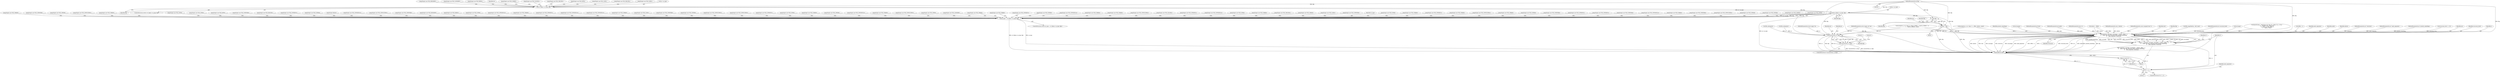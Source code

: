 digraph "0_file_447558595a3650db2886cd2f416ad0beba965801@pointer" {
"1000425" [label="(Call,cvt_flip(m->in_type, flip))"];
"1000238" [label="(Call,cvt_flip(m->in_type, flip))"];
"1000112" [label="(MethodParameterIn,int flip)"];
"1000423" [label="(Call,in_type = cvt_flip(m->in_type, flip))"];
"1002660" [label="(Call,!flip)"];
"1002658" [label="(Call,flip = !flip)"];
"1002696" [label="(Call,match(ms, ml.magic, ml.nmagic, s, nbytes, offset + o,\n\t\t    mode, text, flip, recursion_level, printed_something,\n\t\t    need_separator, returnval))"];
"1002694" [label="(Call,rv = match(ms, ml.magic, ml.nmagic, s, nbytes, offset + o,\n\t\t    mode, text, flip, recursion_level, printed_something,\n\t\t    need_separator, returnval))"];
"1002717" [label="(Call,rv != 1)"];
"1002724" [label="(Return,return rv;)"];
"1002748" [label="(Call,mconvert(ms, m, flip))"];
"1002747" [label="(Call,!mconvert(ms, m, flip))"];
"1002725" [label="(Identifier,rv)"];
"1000242" [label="(Identifier,flip)"];
"1002750" [label="(Identifier,m)"];
"1000784" [label="(JumpTarget,case FILE_OPAND:)"];
"1002755" [label="(Literal,1)"];
"1000258" [label="(JumpTarget,case FILE_BESHORT:)"];
"1002259" [label="(JumpTarget,case FILE_OPDIVIDE:)"];
"1000422" [label="(ControlStructure,switch (in_type = cvt_flip(m->in_type, flip)))"];
"1001916" [label="(JumpTarget,case FILE_OPXOR:)"];
"1002660" [label="(Call,!flip)"];
"1002027" [label="(JumpTarget,case FILE_OPMULTIPLY:)"];
"1000277" [label="(JumpTarget,case FILE_LESHORT:)"];
"1002655" [label="(Block,)"];
"1002756" [label="(MethodReturn,RET)"];
"1002706" [label="(Call,offset + o)"];
"1002718" [label="(Identifier,rv)"];
"1002714" [label="(Identifier,need_separator)"];
"1002709" [label="(Identifier,mode)"];
"1002724" [label="(Return,return rv;)"];
"1000304" [label="(JumpTarget,case FILE_BEID3:)"];
"1002705" [label="(Identifier,nbytes)"];
"1002719" [label="(Literal,1)"];
"1000116" [label="(MethodParameterIn,int *returnval)"];
"1000426" [label="(Call,m->in_type)"];
"1000454" [label="(JumpTarget,case FILE_OPAND:)"];
"1000115" [label="(MethodParameterIn,int *need_separator)"];
"1000463" [label="(JumpTarget,case FILE_OPOR:)"];
"1000114" [label="(MethodParameterIn,int *printed_something)"];
"1001012" [label="(JumpTarget,case FILE_OPOR:)"];
"1000145" [label="(Call,recursion_level >= 20)"];
"1000431" [label="(JumpTarget,case FILE_BYTE:)"];
"1001057" [label="(JumpTarget,case FILE_OPDIVIDE:)"];
"1002715" [label="(Identifier,returnval)"];
"1002665" [label="(Identifier,ms)"];
"1002697" [label="(Identifier,ms)"];
"1001091" [label="(JumpTarget,case FILE_BELONG:)"];
"1002746" [label="(ControlStructure,if (!mconvert(ms, m, flip)))"];
"1002722" [label="(Identifier,need_separator)"];
"1000649" [label="(JumpTarget,case FILE_OPMINUS:)"];
"1002716" [label="(ControlStructure,if (rv != 1))"];
"1001021" [label="(JumpTarget,case FILE_OPXOR:)"];
"1000215" [label="(Call,file_mdump(m))"];
"1002429" [label="(Call,file_mdump(m))"];
"1002293" [label="(JumpTarget,default:)"];
"1000414" [label="(Identifier,ms)"];
"1000251" [label="(JumpTarget,case FILE_SHORT:)"];
"1000340" [label="(JumpTarget,case FILE_LELONG:)"];
"1000712" [label="(JumpTarget,case FILE_OPMODULO:)"];
"1001300" [label="(JumpTarget,case FILE_OPMULTIPLY:)"];
"1001701" [label="(JumpTarget,case FILE_OPDIVIDE:)"];
"1000542" [label="(JumpTarget,case FILE_BESHORT:)"];
"1001092" [label="(JumpTarget,case FILE_BEID3:)"];
"1000375" [label="(JumpTarget,case FILE_MELONG:)"];
"1002696" [label="(Call,match(ms, ml.magic, ml.nmagic, s, nbytes, offset + o,\n\t\t    mode, text, flip, recursion_level, printed_something,\n\t\t    need_separator, returnval))"];
"1002747" [label="(Call,!mconvert(ms, m, flip))"];
"1000805" [label="(JumpTarget,case FILE_OPOR:)"];
"1002101" [label="(JumpTarget,case FILE_OPMODULO:)"];
"1000847" [label="(JumpTarget,case FILE_OPADD:)"];
"1001263" [label="(JumpTarget,case FILE_OPMINUS:)"];
"1000423" [label="(Call,in_type = cvt_flip(m->in_type, flip))"];
"1001066" [label="(JumpTarget,case FILE_OPMODULO:)"];
"1001374" [label="(JumpTarget,case FILE_OPMODULO:)"];
"1002659" [label="(Identifier,flip)"];
"1000244" [label="(JumpTarget,case FILE_BYTE:)"];
"1001953" [label="(JumpTarget,case FILE_OPADD:)"];
"1002712" [label="(Identifier,recursion_level)"];
"1002182" [label="(JumpTarget,case FILE_LONG:)"];
"1000910" [label="(JumpTarget,case FILE_OPDIVIDE:)"];
"1000607" [label="(JumpTarget,case FILE_OPXOR:)"];
"1000889" [label="(JumpTarget,case FILE_OPMULTIPLY:)"];
"1000670" [label="(JumpTarget,case FILE_OPMULTIPLY:)"];
"1000425" [label="(Call,cvt_flip(m->in_type, flip))"];
"1000296" [label="(JumpTarget,case FILE_LONG:)"];
"1002704" [label="(Identifier,s)"];
"1002713" [label="(Identifier,printed_something)"];
"1000490" [label="(JumpTarget,case FILE_OPMINUS:)"];
"1000586" [label="(JumpTarget,case FILE_OPOR:)"];
"1001003" [label="(JumpTarget,case FILE_OPAND:)"];
"1002701" [label="(Call,ml.nmagic)"];
"1001189" [label="(JumpTarget,case FILE_OPXOR:)"];
"1000517" [label="(JumpTarget,case FILE_OPMODULO:)"];
"1001115" [label="(JumpTarget,case FILE_OPAND:)"];
"1001664" [label="(JumpTarget,case FILE_OPMULTIPLY:)"];
"1000303" [label="(JumpTarget,case FILE_BELONG:)"];
"1001152" [label="(JumpTarget,case FILE_OPOR:)"];
"1000104" [label="(MethodParameterIn,struct magic_set *ms)"];
"1000761" [label="(JumpTarget,case FILE_LESHORT:)"];
"1000111" [label="(MethodParameterIn,int text)"];
"1000110" [label="(MethodParameterIn,int mode)"];
"1002753" [label="(Literal,0)"];
"1001590" [label="(JumpTarget,case FILE_OPADD:)"];
"1000108" [label="(MethodParameterIn,size_t o)"];
"1002638" [label="(Call,nbytes < offset)"];
"1001226" [label="(JumpTarget,case FILE_OPADD:)"];
"1002241" [label="(JumpTarget,case FILE_OPMINUS:)"];
"1002435" [label="(Block,)"];
"1000826" [label="(JumpTarget,case FILE_OPXOR:)"];
"1000107" [label="(MethodParameterIn,size_t nbytes)"];
"1000931" [label="(JumpTarget,case FILE_OPMODULO:)"];
"1002205" [label="(JumpTarget,case FILE_OPAND:)"];
"1000106" [label="(MethodParameterIn,struct magic *m)"];
"1001479" [label="(JumpTarget,case FILE_OPAND:)"];
"1001048" [label="(JumpTarget,case FILE_OPMULTIPLY:)"];
"1001455" [label="(JumpTarget,case FILE_LELONG:)"];
"1002694" [label="(Call,rv = match(ms, ml.magic, ml.nmagic, s, nbytes, offset + o,\n\t\t    mode, text, flip, recursion_level, printed_something,\n\t\t    need_separator, returnval))"];
"1000105" [label="(MethodParameterIn,const unsigned char *s)"];
"1000158" [label="(Call,mcopy(ms, p, m->type, m->flag & INDIR, s, (uint32_t)(offset + o),\n\t    (uint32_t)nbytes, count))"];
"1002748" [label="(Call,mconvert(ms, m, flip))"];
"1001627" [label="(JumpTarget,case FILE_OPMINUS:)"];
"1001738" [label="(JumpTarget,case FILE_OPMODULO:)"];
"1001516" [label="(JumpTarget,case FILE_OPOR:)"];
"1000481" [label="(JumpTarget,case FILE_OPADD:)"];
"1001819" [label="(JumpTarget,case FILE_MELONG:)"];
"1001842" [label="(JumpTarget,case FILE_OPAND:)"];
"1002751" [label="(Identifier,flip)"];
"1001456" [label="(JumpTarget,case FILE_LEID3:)"];
"1000691" [label="(JumpTarget,case FILE_OPDIVIDE:)"];
"1002695" [label="(Identifier,rv)"];
"1002661" [label="(Identifier,flip)"];
"1000424" [label="(Identifier,in_type)"];
"1002214" [label="(JumpTarget,case FILE_OPOR:)"];
"1002710" [label="(Identifier,text)"];
"1002711" [label="(Identifier,flip)"];
"1000628" [label="(JumpTarget,case FILE_OPADD:)"];
"1000868" [label="(JumpTarget,case FILE_OPMINUS:)"];
"1000565" [label="(JumpTarget,case FILE_OPAND:)"];
"1002658" [label="(Call,flip = !flip)"];
"1000499" [label="(JumpTarget,case FILE_OPMULTIPLY:)"];
"1002664" [label="(Call,file_magicfind(ms, sbuf, &ml))"];
"1002232" [label="(JumpTarget,case FILE_OPADD:)"];
"1000113" [label="(MethodParameterIn,int recursion_level)"];
"1002749" [label="(Identifier,ms)"];
"1002698" [label="(Call,ml.magic)"];
"1000237" [label="(ControlStructure,switch (cvt_flip(m->in_type, flip)))"];
"1002390" [label="(Call,mcopy(ms, p, m->type, 0, s, offset, nbytes, count))"];
"1000472" [label="(JumpTarget,case FILE_OPXOR:)"];
"1000508" [label="(JumpTarget,case FILE_OPDIVIDE:)"];
"1001039" [label="(JumpTarget,case FILE_OPMINUS:)"];
"1000112" [label="(MethodParameterIn,int flip)"];
"1000429" [label="(Identifier,flip)"];
"1001990" [label="(JumpTarget,case FILE_OPMINUS:)"];
"1002064" [label="(JumpTarget,case FILE_OPDIVIDE:)"];
"1002717" [label="(Call,rv != 1)"];
"1002268" [label="(JumpTarget,case FILE_OPMODULO:)"];
"1000238" [label="(Call,cvt_flip(m->in_type, flip))"];
"1001030" [label="(JumpTarget,case FILE_OPADD:)"];
"1001337" [label="(JumpTarget,case FILE_OPDIVIDE:)"];
"1002250" [label="(JumpTarget,case FILE_OPMULTIPLY:)"];
"1000339" [label="(JumpTarget,case FILE_LEID3:)"];
"1002223" [label="(JumpTarget,case FILE_OPXOR:)"];
"1001553" [label="(JumpTarget,case FILE_OPXOR:)"];
"1000980" [label="(JumpTarget,case FILE_SHORT:)"];
"1001879" [label="(JumpTarget,case FILE_OPOR:)"];
"1000193" [label="(Call,fprintf(stderr, \"mget(type=%d, flag=%x, offset=%u, o=%zu, \"\n\t\t    \"nbytes=%zu, count=%u)\n\", m->type, m->flag, offset, o,\n\t\t    nbytes, count))"];
"1000239" [label="(Call,m->in_type)"];
"1000425" -> "1000423"  [label="AST: "];
"1000425" -> "1000429"  [label="CFG: "];
"1000426" -> "1000425"  [label="AST: "];
"1000429" -> "1000425"  [label="AST: "];
"1000423" -> "1000425"  [label="CFG: "];
"1000425" -> "1002756"  [label="DDG: m->in_type"];
"1000425" -> "1002756"  [label="DDG: flip"];
"1000425" -> "1000423"  [label="DDG: m->in_type"];
"1000425" -> "1000423"  [label="DDG: flip"];
"1000238" -> "1000425"  [label="DDG: m->in_type"];
"1000238" -> "1000425"  [label="DDG: flip"];
"1000112" -> "1000425"  [label="DDG: flip"];
"1000425" -> "1002660"  [label="DDG: flip"];
"1000425" -> "1002696"  [label="DDG: flip"];
"1000425" -> "1002748"  [label="DDG: flip"];
"1000238" -> "1000237"  [label="AST: "];
"1000238" -> "1000242"  [label="CFG: "];
"1000239" -> "1000238"  [label="AST: "];
"1000242" -> "1000238"  [label="AST: "];
"1000244" -> "1000238"  [label="CFG: "];
"1000251" -> "1000238"  [label="CFG: "];
"1000258" -> "1000238"  [label="CFG: "];
"1000277" -> "1000238"  [label="CFG: "];
"1000296" -> "1000238"  [label="CFG: "];
"1000303" -> "1000238"  [label="CFG: "];
"1000304" -> "1000238"  [label="CFG: "];
"1000339" -> "1000238"  [label="CFG: "];
"1000340" -> "1000238"  [label="CFG: "];
"1000375" -> "1000238"  [label="CFG: "];
"1000414" -> "1000238"  [label="CFG: "];
"1000112" -> "1000238"  [label="DDG: flip"];
"1000112" -> "1000103"  [label="AST: "];
"1000112" -> "1002756"  [label="DDG: flip"];
"1000112" -> "1002658"  [label="DDG: flip"];
"1000112" -> "1002660"  [label="DDG: flip"];
"1000112" -> "1002696"  [label="DDG: flip"];
"1000112" -> "1002748"  [label="DDG: flip"];
"1000423" -> "1000422"  [label="AST: "];
"1000424" -> "1000423"  [label="AST: "];
"1000431" -> "1000423"  [label="CFG: "];
"1000454" -> "1000423"  [label="CFG: "];
"1000463" -> "1000423"  [label="CFG: "];
"1000472" -> "1000423"  [label="CFG: "];
"1000481" -> "1000423"  [label="CFG: "];
"1000490" -> "1000423"  [label="CFG: "];
"1000499" -> "1000423"  [label="CFG: "];
"1000508" -> "1000423"  [label="CFG: "];
"1000517" -> "1000423"  [label="CFG: "];
"1000542" -> "1000423"  [label="CFG: "];
"1000565" -> "1000423"  [label="CFG: "];
"1000586" -> "1000423"  [label="CFG: "];
"1000607" -> "1000423"  [label="CFG: "];
"1000628" -> "1000423"  [label="CFG: "];
"1000649" -> "1000423"  [label="CFG: "];
"1000670" -> "1000423"  [label="CFG: "];
"1000691" -> "1000423"  [label="CFG: "];
"1000712" -> "1000423"  [label="CFG: "];
"1000761" -> "1000423"  [label="CFG: "];
"1000784" -> "1000423"  [label="CFG: "];
"1000805" -> "1000423"  [label="CFG: "];
"1000826" -> "1000423"  [label="CFG: "];
"1000847" -> "1000423"  [label="CFG: "];
"1000868" -> "1000423"  [label="CFG: "];
"1000889" -> "1000423"  [label="CFG: "];
"1000910" -> "1000423"  [label="CFG: "];
"1000931" -> "1000423"  [label="CFG: "];
"1000980" -> "1000423"  [label="CFG: "];
"1001003" -> "1000423"  [label="CFG: "];
"1001012" -> "1000423"  [label="CFG: "];
"1001021" -> "1000423"  [label="CFG: "];
"1001030" -> "1000423"  [label="CFG: "];
"1001039" -> "1000423"  [label="CFG: "];
"1001048" -> "1000423"  [label="CFG: "];
"1001057" -> "1000423"  [label="CFG: "];
"1001066" -> "1000423"  [label="CFG: "];
"1001091" -> "1000423"  [label="CFG: "];
"1001092" -> "1000423"  [label="CFG: "];
"1001115" -> "1000423"  [label="CFG: "];
"1001152" -> "1000423"  [label="CFG: "];
"1001189" -> "1000423"  [label="CFG: "];
"1001226" -> "1000423"  [label="CFG: "];
"1001263" -> "1000423"  [label="CFG: "];
"1001300" -> "1000423"  [label="CFG: "];
"1001337" -> "1000423"  [label="CFG: "];
"1001374" -> "1000423"  [label="CFG: "];
"1001455" -> "1000423"  [label="CFG: "];
"1001456" -> "1000423"  [label="CFG: "];
"1001479" -> "1000423"  [label="CFG: "];
"1001516" -> "1000423"  [label="CFG: "];
"1001553" -> "1000423"  [label="CFG: "];
"1001590" -> "1000423"  [label="CFG: "];
"1001627" -> "1000423"  [label="CFG: "];
"1001664" -> "1000423"  [label="CFG: "];
"1001701" -> "1000423"  [label="CFG: "];
"1001738" -> "1000423"  [label="CFG: "];
"1001819" -> "1000423"  [label="CFG: "];
"1001842" -> "1000423"  [label="CFG: "];
"1001879" -> "1000423"  [label="CFG: "];
"1001916" -> "1000423"  [label="CFG: "];
"1001953" -> "1000423"  [label="CFG: "];
"1001990" -> "1000423"  [label="CFG: "];
"1002027" -> "1000423"  [label="CFG: "];
"1002064" -> "1000423"  [label="CFG: "];
"1002101" -> "1000423"  [label="CFG: "];
"1002182" -> "1000423"  [label="CFG: "];
"1002205" -> "1000423"  [label="CFG: "];
"1002214" -> "1000423"  [label="CFG: "];
"1002223" -> "1000423"  [label="CFG: "];
"1002232" -> "1000423"  [label="CFG: "];
"1002241" -> "1000423"  [label="CFG: "];
"1002250" -> "1000423"  [label="CFG: "];
"1002259" -> "1000423"  [label="CFG: "];
"1002268" -> "1000423"  [label="CFG: "];
"1002293" -> "1000423"  [label="CFG: "];
"1000423" -> "1002756"  [label="DDG: cvt_flip(m->in_type, flip)"];
"1000423" -> "1002756"  [label="DDG: in_type"];
"1002660" -> "1002658"  [label="AST: "];
"1002660" -> "1002661"  [label="CFG: "];
"1002661" -> "1002660"  [label="AST: "];
"1002658" -> "1002660"  [label="CFG: "];
"1002660" -> "1002658"  [label="DDG: flip"];
"1002658" -> "1002655"  [label="AST: "];
"1002659" -> "1002658"  [label="AST: "];
"1002665" -> "1002658"  [label="CFG: "];
"1002658" -> "1002756"  [label="DDG: flip"];
"1002658" -> "1002756"  [label="DDG: !flip"];
"1002658" -> "1002696"  [label="DDG: flip"];
"1002696" -> "1002694"  [label="AST: "];
"1002696" -> "1002715"  [label="CFG: "];
"1002697" -> "1002696"  [label="AST: "];
"1002698" -> "1002696"  [label="AST: "];
"1002701" -> "1002696"  [label="AST: "];
"1002704" -> "1002696"  [label="AST: "];
"1002705" -> "1002696"  [label="AST: "];
"1002706" -> "1002696"  [label="AST: "];
"1002709" -> "1002696"  [label="AST: "];
"1002710" -> "1002696"  [label="AST: "];
"1002711" -> "1002696"  [label="AST: "];
"1002712" -> "1002696"  [label="AST: "];
"1002713" -> "1002696"  [label="AST: "];
"1002714" -> "1002696"  [label="AST: "];
"1002715" -> "1002696"  [label="AST: "];
"1002694" -> "1002696"  [label="CFG: "];
"1002696" -> "1002756"  [label="DDG: offset + o"];
"1002696" -> "1002756"  [label="DDG: s"];
"1002696" -> "1002756"  [label="DDG: recursion_level"];
"1002696" -> "1002756"  [label="DDG: ms"];
"1002696" -> "1002756"  [label="DDG: mode"];
"1002696" -> "1002756"  [label="DDG: printed_something"];
"1002696" -> "1002756"  [label="DDG: flip"];
"1002696" -> "1002756"  [label="DDG: nbytes"];
"1002696" -> "1002756"  [label="DDG: text"];
"1002696" -> "1002756"  [label="DDG: ml.magic"];
"1002696" -> "1002756"  [label="DDG: returnval"];
"1002696" -> "1002756"  [label="DDG: ml.nmagic"];
"1002696" -> "1002756"  [label="DDG: need_separator"];
"1002696" -> "1002694"  [label="DDG: printed_something"];
"1002696" -> "1002694"  [label="DDG: ml.magic"];
"1002696" -> "1002694"  [label="DDG: flip"];
"1002696" -> "1002694"  [label="DDG: returnval"];
"1002696" -> "1002694"  [label="DDG: recursion_level"];
"1002696" -> "1002694"  [label="DDG: mode"];
"1002696" -> "1002694"  [label="DDG: s"];
"1002696" -> "1002694"  [label="DDG: need_separator"];
"1002696" -> "1002694"  [label="DDG: nbytes"];
"1002696" -> "1002694"  [label="DDG: offset + o"];
"1002696" -> "1002694"  [label="DDG: ms"];
"1002696" -> "1002694"  [label="DDG: text"];
"1002696" -> "1002694"  [label="DDG: ml.nmagic"];
"1002664" -> "1002696"  [label="DDG: ms"];
"1000104" -> "1002696"  [label="DDG: ms"];
"1000158" -> "1002696"  [label="DDG: s"];
"1002390" -> "1002696"  [label="DDG: s"];
"1000105" -> "1002696"  [label="DDG: s"];
"1002638" -> "1002696"  [label="DDG: nbytes"];
"1002638" -> "1002696"  [label="DDG: offset"];
"1000107" -> "1002696"  [label="DDG: nbytes"];
"1000193" -> "1002696"  [label="DDG: o"];
"1000108" -> "1002696"  [label="DDG: o"];
"1000110" -> "1002696"  [label="DDG: mode"];
"1000111" -> "1002696"  [label="DDG: text"];
"1000145" -> "1002696"  [label="DDG: recursion_level"];
"1000113" -> "1002696"  [label="DDG: recursion_level"];
"1000114" -> "1002696"  [label="DDG: printed_something"];
"1000115" -> "1002696"  [label="DDG: need_separator"];
"1000116" -> "1002696"  [label="DDG: returnval"];
"1002694" -> "1002435"  [label="AST: "];
"1002695" -> "1002694"  [label="AST: "];
"1002718" -> "1002694"  [label="CFG: "];
"1002694" -> "1002756"  [label="DDG: match(ms, ml.magic, ml.nmagic, s, nbytes, offset + o,\n\t\t    mode, text, flip, recursion_level, printed_something,\n\t\t    need_separator, returnval)"];
"1002694" -> "1002717"  [label="DDG: rv"];
"1002717" -> "1002716"  [label="AST: "];
"1002717" -> "1002719"  [label="CFG: "];
"1002718" -> "1002717"  [label="AST: "];
"1002719" -> "1002717"  [label="AST: "];
"1002722" -> "1002717"  [label="CFG: "];
"1002725" -> "1002717"  [label="CFG: "];
"1002717" -> "1002756"  [label="DDG: rv != 1"];
"1002717" -> "1002756"  [label="DDG: rv"];
"1002717" -> "1002724"  [label="DDG: rv"];
"1002724" -> "1002435"  [label="AST: "];
"1002724" -> "1002725"  [label="CFG: "];
"1002725" -> "1002724"  [label="AST: "];
"1002756" -> "1002724"  [label="CFG: "];
"1002724" -> "1002756"  [label="DDG: <RET>"];
"1002725" -> "1002724"  [label="DDG: rv"];
"1002748" -> "1002747"  [label="AST: "];
"1002748" -> "1002751"  [label="CFG: "];
"1002749" -> "1002748"  [label="AST: "];
"1002750" -> "1002748"  [label="AST: "];
"1002751" -> "1002748"  [label="AST: "];
"1002747" -> "1002748"  [label="CFG: "];
"1002748" -> "1002756"  [label="DDG: m"];
"1002748" -> "1002756"  [label="DDG: flip"];
"1002748" -> "1002756"  [label="DDG: ms"];
"1002748" -> "1002747"  [label="DDG: ms"];
"1002748" -> "1002747"  [label="DDG: m"];
"1002748" -> "1002747"  [label="DDG: flip"];
"1000158" -> "1002748"  [label="DDG: ms"];
"1002390" -> "1002748"  [label="DDG: ms"];
"1000104" -> "1002748"  [label="DDG: ms"];
"1000215" -> "1002748"  [label="DDG: m"];
"1002429" -> "1002748"  [label="DDG: m"];
"1000106" -> "1002748"  [label="DDG: m"];
"1002747" -> "1002746"  [label="AST: "];
"1002753" -> "1002747"  [label="CFG: "];
"1002755" -> "1002747"  [label="CFG: "];
"1002747" -> "1002756"  [label="DDG: !mconvert(ms, m, flip)"];
"1002747" -> "1002756"  [label="DDG: mconvert(ms, m, flip)"];
}
